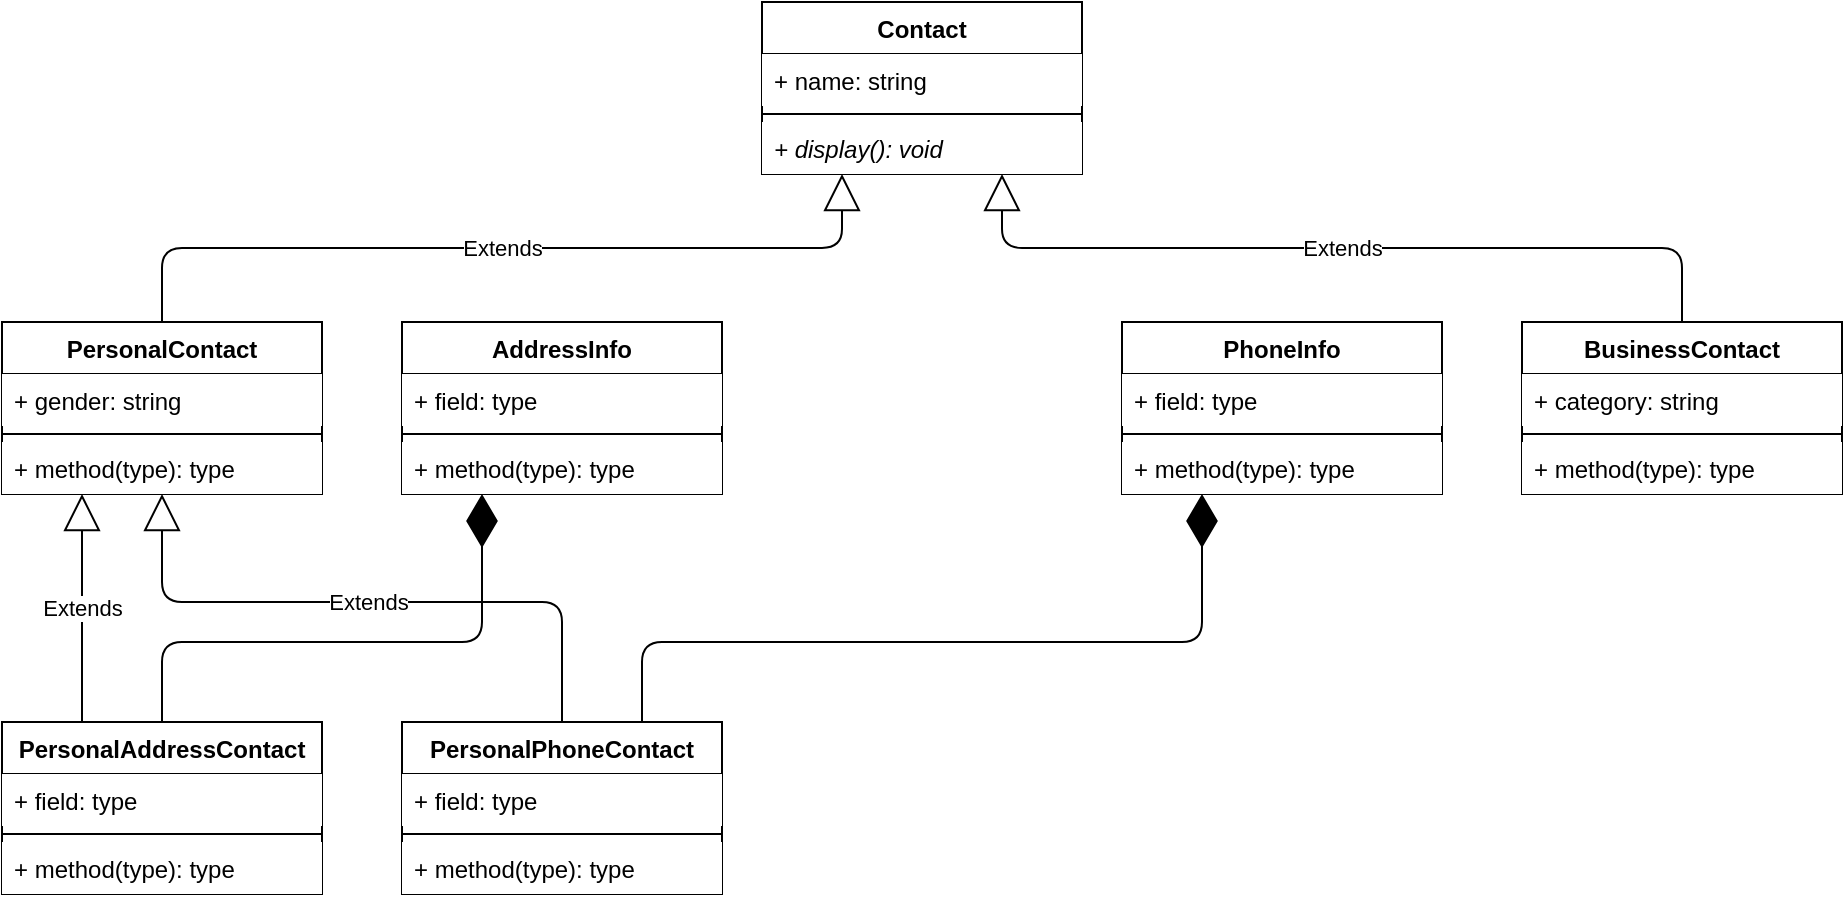 <mxfile version="14.5.8" type="github" pages="2">
  <diagram id="RXsj_S4nUaZevX5wALTk" name="Contact Hierarchy">
    <mxGraphModel dx="942" dy="583" grid="1" gridSize="10" guides="1" tooltips="1" connect="1" arrows="1" fold="1" page="1" pageScale="1" pageWidth="1000" pageHeight="1000" math="0" shadow="0">
      <root>
        <mxCell id="0" />
        <mxCell id="1" parent="0" />
        <mxCell id="fDuT555Jr4MOAWVFoyUx-1" value="Contact" style="swimlane;fontStyle=1;align=center;verticalAlign=top;childLayout=stackLayout;horizontal=1;startSize=26;horizontalStack=0;resizeParent=1;resizeParentMax=0;resizeLast=0;collapsible=1;marginBottom=0;" vertex="1" parent="1">
          <mxGeometry x="420" y="40" width="160" height="86" as="geometry" />
        </mxCell>
        <mxCell id="fDuT555Jr4MOAWVFoyUx-2" value="+ name: string" style="text;strokeColor=none;align=left;verticalAlign=top;spacingLeft=4;spacingRight=4;overflow=hidden;rotatable=0;points=[[0,0.5],[1,0.5]];portConstraint=eastwest;fillColor=#ffffff;" vertex="1" parent="fDuT555Jr4MOAWVFoyUx-1">
          <mxGeometry y="26" width="160" height="26" as="geometry" />
        </mxCell>
        <mxCell id="fDuT555Jr4MOAWVFoyUx-3" value="" style="line;strokeWidth=1;fillColor=none;align=left;verticalAlign=middle;spacingTop=-1;spacingLeft=3;spacingRight=3;rotatable=0;labelPosition=right;points=[];portConstraint=eastwest;" vertex="1" parent="fDuT555Jr4MOAWVFoyUx-1">
          <mxGeometry y="52" width="160" height="8" as="geometry" />
        </mxCell>
        <mxCell id="fDuT555Jr4MOAWVFoyUx-4" value="+ display(): void" style="text;strokeColor=none;align=left;verticalAlign=top;spacingLeft=4;spacingRight=4;overflow=hidden;rotatable=0;points=[[0,0.5],[1,0.5]];portConstraint=eastwest;fontStyle=2;fillColor=#ffffff;" vertex="1" parent="fDuT555Jr4MOAWVFoyUx-1">
          <mxGeometry y="60" width="160" height="26" as="geometry" />
        </mxCell>
        <mxCell id="fDuT555Jr4MOAWVFoyUx-6" value="PersonalContact" style="swimlane;fontStyle=1;align=center;verticalAlign=top;childLayout=stackLayout;horizontal=1;startSize=26;horizontalStack=0;resizeParent=1;resizeParentMax=0;resizeLast=0;collapsible=1;marginBottom=0;" vertex="1" parent="1">
          <mxGeometry x="40" y="200" width="160" height="86" as="geometry" />
        </mxCell>
        <mxCell id="fDuT555Jr4MOAWVFoyUx-7" value="+ gender: string" style="text;strokeColor=none;align=left;verticalAlign=top;spacingLeft=4;spacingRight=4;overflow=hidden;rotatable=0;points=[[0,0.5],[1,0.5]];portConstraint=eastwest;fillColor=#ffffff;" vertex="1" parent="fDuT555Jr4MOAWVFoyUx-6">
          <mxGeometry y="26" width="160" height="26" as="geometry" />
        </mxCell>
        <mxCell id="fDuT555Jr4MOAWVFoyUx-8" value="" style="line;strokeWidth=1;align=left;verticalAlign=middle;spacingTop=-1;spacingLeft=3;spacingRight=3;rotatable=0;labelPosition=right;points=[];portConstraint=eastwest;fillColor=none;" vertex="1" parent="fDuT555Jr4MOAWVFoyUx-6">
          <mxGeometry y="52" width="160" height="8" as="geometry" />
        </mxCell>
        <mxCell id="fDuT555Jr4MOAWVFoyUx-9" value="+ method(type): type" style="text;strokeColor=none;align=left;verticalAlign=top;spacingLeft=4;spacingRight=4;overflow=hidden;rotatable=0;points=[[0,0.5],[1,0.5]];portConstraint=eastwest;fillColor=#ffffff;" vertex="1" parent="fDuT555Jr4MOAWVFoyUx-6">
          <mxGeometry y="60" width="160" height="26" as="geometry" />
        </mxCell>
        <mxCell id="fDuT555Jr4MOAWVFoyUx-10" value="BusinessContact" style="swimlane;fontStyle=1;align=center;verticalAlign=top;childLayout=stackLayout;horizontal=1;startSize=26;horizontalStack=0;resizeParent=1;resizeParentMax=0;resizeLast=0;collapsible=1;marginBottom=0;" vertex="1" parent="1">
          <mxGeometry x="800" y="200" width="160" height="86" as="geometry" />
        </mxCell>
        <mxCell id="fDuT555Jr4MOAWVFoyUx-11" value="+ category: string" style="text;strokeColor=none;align=left;verticalAlign=top;spacingLeft=4;spacingRight=4;overflow=hidden;rotatable=0;points=[[0,0.5],[1,0.5]];portConstraint=eastwest;fillColor=#ffffff;" vertex="1" parent="fDuT555Jr4MOAWVFoyUx-10">
          <mxGeometry y="26" width="160" height="26" as="geometry" />
        </mxCell>
        <mxCell id="fDuT555Jr4MOAWVFoyUx-12" value="" style="line;strokeWidth=1;fillColor=none;align=left;verticalAlign=middle;spacingTop=-1;spacingLeft=3;spacingRight=3;rotatable=0;labelPosition=right;points=[];portConstraint=eastwest;" vertex="1" parent="fDuT555Jr4MOAWVFoyUx-10">
          <mxGeometry y="52" width="160" height="8" as="geometry" />
        </mxCell>
        <mxCell id="fDuT555Jr4MOAWVFoyUx-13" value="+ method(type): type" style="text;strokeColor=none;align=left;verticalAlign=top;spacingLeft=4;spacingRight=4;overflow=hidden;rotatable=0;points=[[0,0.5],[1,0.5]];portConstraint=eastwest;fillColor=#ffffff;" vertex="1" parent="fDuT555Jr4MOAWVFoyUx-10">
          <mxGeometry y="60" width="160" height="26" as="geometry" />
        </mxCell>
        <mxCell id="fDuT555Jr4MOAWVFoyUx-14" value="Extends" style="endArrow=block;endSize=16;endFill=0;html=1;exitX=0.5;exitY=0;exitDx=0;exitDy=0;entryX=0.25;entryY=1;entryDx=0;entryDy=0;edgeStyle=orthogonalEdgeStyle;" edge="1" parent="1" source="fDuT555Jr4MOAWVFoyUx-6" target="fDuT555Jr4MOAWVFoyUx-1">
          <mxGeometry width="160" relative="1" as="geometry">
            <mxPoint x="260" y="140" as="sourcePoint" />
            <mxPoint x="420" y="140" as="targetPoint" />
          </mxGeometry>
        </mxCell>
        <mxCell id="fDuT555Jr4MOAWVFoyUx-15" value="Extends" style="endArrow=block;endSize=16;endFill=0;html=1;exitX=0.5;exitY=0;exitDx=0;exitDy=0;entryX=0.75;entryY=1;entryDx=0;entryDy=0;edgeStyle=orthogonalEdgeStyle;" edge="1" parent="1" source="fDuT555Jr4MOAWVFoyUx-10" target="fDuT555Jr4MOAWVFoyUx-1">
          <mxGeometry width="160" relative="1" as="geometry">
            <mxPoint x="460" y="280" as="sourcePoint" />
            <mxPoint x="620" y="280" as="targetPoint" />
          </mxGeometry>
        </mxCell>
        <mxCell id="fDuT555Jr4MOAWVFoyUx-16" value="AddressInfo" style="swimlane;fontStyle=1;align=center;verticalAlign=top;childLayout=stackLayout;horizontal=1;startSize=26;horizontalStack=0;resizeParent=1;resizeParentMax=0;resizeLast=0;collapsible=1;marginBottom=0;" vertex="1" parent="1">
          <mxGeometry x="240" y="200" width="160" height="86" as="geometry">
            <mxRectangle x="240" y="200" width="100" height="26" as="alternateBounds" />
          </mxGeometry>
        </mxCell>
        <mxCell id="fDuT555Jr4MOAWVFoyUx-17" value="+ field: type" style="text;strokeColor=none;align=left;verticalAlign=top;spacingLeft=4;spacingRight=4;overflow=hidden;rotatable=0;points=[[0,0.5],[1,0.5]];portConstraint=eastwest;fillColor=#ffffff;" vertex="1" parent="fDuT555Jr4MOAWVFoyUx-16">
          <mxGeometry y="26" width="160" height="26" as="geometry" />
        </mxCell>
        <mxCell id="fDuT555Jr4MOAWVFoyUx-18" value="" style="line;strokeWidth=1;fillColor=none;align=left;verticalAlign=middle;spacingTop=-1;spacingLeft=3;spacingRight=3;rotatable=0;labelPosition=right;points=[];portConstraint=eastwest;" vertex="1" parent="fDuT555Jr4MOAWVFoyUx-16">
          <mxGeometry y="52" width="160" height="8" as="geometry" />
        </mxCell>
        <mxCell id="fDuT555Jr4MOAWVFoyUx-19" value="+ method(type): type" style="text;align=left;verticalAlign=top;spacingLeft=4;spacingRight=4;overflow=hidden;rotatable=0;points=[[0,0.5],[1,0.5]];portConstraint=eastwest;fillColor=#ffffff;" vertex="1" parent="fDuT555Jr4MOAWVFoyUx-16">
          <mxGeometry y="60" width="160" height="26" as="geometry" />
        </mxCell>
        <mxCell id="fDuT555Jr4MOAWVFoyUx-20" value="PhoneInfo" style="swimlane;fontStyle=1;align=center;verticalAlign=top;childLayout=stackLayout;horizontal=1;startSize=26;horizontalStack=0;resizeParent=1;resizeParentMax=0;resizeLast=0;collapsible=1;marginBottom=0;" vertex="1" parent="1">
          <mxGeometry x="600" y="200" width="160" height="86" as="geometry" />
        </mxCell>
        <mxCell id="fDuT555Jr4MOAWVFoyUx-21" value="+ field: type" style="text;strokeColor=none;align=left;verticalAlign=top;spacingLeft=4;spacingRight=4;overflow=hidden;rotatable=0;points=[[0,0.5],[1,0.5]];portConstraint=eastwest;fillColor=#ffffff;" vertex="1" parent="fDuT555Jr4MOAWVFoyUx-20">
          <mxGeometry y="26" width="160" height="26" as="geometry" />
        </mxCell>
        <mxCell id="fDuT555Jr4MOAWVFoyUx-22" value="" style="line;strokeWidth=1;fillColor=none;align=left;verticalAlign=middle;spacingTop=-1;spacingLeft=3;spacingRight=3;rotatable=0;labelPosition=right;points=[];portConstraint=eastwest;" vertex="1" parent="fDuT555Jr4MOAWVFoyUx-20">
          <mxGeometry y="52" width="160" height="8" as="geometry" />
        </mxCell>
        <mxCell id="fDuT555Jr4MOAWVFoyUx-23" value="+ method(type): type" style="text;strokeColor=none;align=left;verticalAlign=top;spacingLeft=4;spacingRight=4;overflow=hidden;rotatable=0;points=[[0,0.5],[1,0.5]];portConstraint=eastwest;fillColor=#ffffff;" vertex="1" parent="fDuT555Jr4MOAWVFoyUx-20">
          <mxGeometry y="60" width="160" height="26" as="geometry" />
        </mxCell>
        <mxCell id="fDuT555Jr4MOAWVFoyUx-24" value="PersonalAddressContact" style="swimlane;fontStyle=1;align=center;verticalAlign=top;childLayout=stackLayout;horizontal=1;startSize=26;horizontalStack=0;resizeParent=1;resizeParentMax=0;resizeLast=0;collapsible=1;marginBottom=0;" vertex="1" parent="1">
          <mxGeometry x="40" y="400" width="160" height="86" as="geometry" />
        </mxCell>
        <mxCell id="fDuT555Jr4MOAWVFoyUx-25" value="+ field: type" style="text;strokeColor=none;align=left;verticalAlign=top;spacingLeft=4;spacingRight=4;overflow=hidden;rotatable=0;points=[[0,0.5],[1,0.5]];portConstraint=eastwest;fillColor=#ffffff;" vertex="1" parent="fDuT555Jr4MOAWVFoyUx-24">
          <mxGeometry y="26" width="160" height="26" as="geometry" />
        </mxCell>
        <mxCell id="fDuT555Jr4MOAWVFoyUx-26" value="" style="line;strokeWidth=1;fillColor=none;align=left;verticalAlign=middle;spacingTop=-1;spacingLeft=3;spacingRight=3;rotatable=0;labelPosition=right;points=[];portConstraint=eastwest;" vertex="1" parent="fDuT555Jr4MOAWVFoyUx-24">
          <mxGeometry y="52" width="160" height="8" as="geometry" />
        </mxCell>
        <mxCell id="fDuT555Jr4MOAWVFoyUx-27" value="+ method(type): type" style="text;strokeColor=none;align=left;verticalAlign=top;spacingLeft=4;spacingRight=4;overflow=hidden;rotatable=0;points=[[0,0.5],[1,0.5]];portConstraint=eastwest;fillColor=#ffffff;" vertex="1" parent="fDuT555Jr4MOAWVFoyUx-24">
          <mxGeometry y="60" width="160" height="26" as="geometry" />
        </mxCell>
        <mxCell id="fDuT555Jr4MOAWVFoyUx-30" value="" style="endArrow=diamondThin;endFill=1;endSize=24;html=1;exitX=0.5;exitY=0;exitDx=0;exitDy=0;entryX=0.25;entryY=1;entryDx=0;entryDy=0;edgeStyle=orthogonalEdgeStyle;" edge="1" parent="1" source="fDuT555Jr4MOAWVFoyUx-24" target="fDuT555Jr4MOAWVFoyUx-16">
          <mxGeometry width="160" relative="1" as="geometry">
            <mxPoint x="200" y="350" as="sourcePoint" />
            <mxPoint x="280" y="290" as="targetPoint" />
            <Array as="points">
              <mxPoint x="120" y="360" />
              <mxPoint x="280" y="360" />
            </Array>
          </mxGeometry>
        </mxCell>
        <mxCell id="fDuT555Jr4MOAWVFoyUx-31" value="Extends" style="endArrow=block;endSize=16;endFill=0;html=1;exitX=0.25;exitY=0;exitDx=0;exitDy=0;entryX=0.25;entryY=1;entryDx=0;entryDy=0;" edge="1" parent="1" source="fDuT555Jr4MOAWVFoyUx-24" target="fDuT555Jr4MOAWVFoyUx-6">
          <mxGeometry width="160" relative="1" as="geometry">
            <mxPoint x="120" y="340" as="sourcePoint" />
            <mxPoint x="80" y="300" as="targetPoint" />
          </mxGeometry>
        </mxCell>
        <mxCell id="fDuT555Jr4MOAWVFoyUx-32" value="PersonalPhoneContact" style="swimlane;fontStyle=1;align=center;verticalAlign=top;childLayout=stackLayout;horizontal=1;startSize=26;horizontalStack=0;resizeParent=1;resizeParentMax=0;resizeLast=0;collapsible=1;marginBottom=0;" vertex="1" parent="1">
          <mxGeometry x="240" y="400" width="160" height="86" as="geometry" />
        </mxCell>
        <mxCell id="fDuT555Jr4MOAWVFoyUx-33" value="+ field: type" style="text;align=left;verticalAlign=top;spacingLeft=4;spacingRight=4;overflow=hidden;rotatable=0;points=[[0,0.5],[1,0.5]];portConstraint=eastwest;fillColor=#ffffff;" vertex="1" parent="fDuT555Jr4MOAWVFoyUx-32">
          <mxGeometry y="26" width="160" height="26" as="geometry" />
        </mxCell>
        <mxCell id="fDuT555Jr4MOAWVFoyUx-34" value="" style="line;strokeWidth=1;fillColor=none;align=left;verticalAlign=middle;spacingTop=-1;spacingLeft=3;spacingRight=3;rotatable=0;labelPosition=right;points=[];portConstraint=eastwest;" vertex="1" parent="fDuT555Jr4MOAWVFoyUx-32">
          <mxGeometry y="52" width="160" height="8" as="geometry" />
        </mxCell>
        <mxCell id="fDuT555Jr4MOAWVFoyUx-35" value="+ method(type): type" style="text;strokeColor=none;align=left;verticalAlign=top;spacingLeft=4;spacingRight=4;overflow=hidden;rotatable=0;points=[[0,0.5],[1,0.5]];portConstraint=eastwest;fillColor=#ffffff;" vertex="1" parent="fDuT555Jr4MOAWVFoyUx-32">
          <mxGeometry y="60" width="160" height="26" as="geometry" />
        </mxCell>
        <mxCell id="fDuT555Jr4MOAWVFoyUx-36" value="" style="endArrow=diamondThin;endFill=1;endSize=24;html=1;exitX=0.75;exitY=0;exitDx=0;exitDy=0;entryX=0.25;entryY=1;entryDx=0;entryDy=0;edgeStyle=orthogonalEdgeStyle;" edge="1" parent="1" source="fDuT555Jr4MOAWVFoyUx-32" target="fDuT555Jr4MOAWVFoyUx-20">
          <mxGeometry width="160" relative="1" as="geometry">
            <mxPoint x="410" y="390" as="sourcePoint" />
            <mxPoint x="570" y="390" as="targetPoint" />
            <Array as="points">
              <mxPoint x="360" y="360" />
              <mxPoint x="640" y="360" />
            </Array>
          </mxGeometry>
        </mxCell>
        <mxCell id="fDuT555Jr4MOAWVFoyUx-37" value="Extends" style="endArrow=block;endSize=16;endFill=0;html=1;exitX=0.5;exitY=0;exitDx=0;exitDy=0;entryX=0.5;entryY=1;entryDx=0;entryDy=0;edgeStyle=orthogonalEdgeStyle;" edge="1" parent="1" source="fDuT555Jr4MOAWVFoyUx-32" target="fDuT555Jr4MOAWVFoyUx-6">
          <mxGeometry width="160" relative="1" as="geometry">
            <mxPoint x="220" y="280" as="sourcePoint" />
            <mxPoint x="380" y="280" as="targetPoint" />
            <Array as="points">
              <mxPoint x="320" y="340" />
              <mxPoint x="120" y="340" />
            </Array>
          </mxGeometry>
        </mxCell>
      </root>
    </mxGraphModel>
  </diagram>
  <diagram id="2uqUJE8ranXwRgDaMAfw" name="DMS">
    <mxGraphModel dx="1108" dy="686" grid="1" gridSize="10" guides="1" tooltips="1" connect="1" arrows="1" fold="1" page="1" pageScale="1" pageWidth="1000" pageHeight="1000" math="0" shadow="0">
      <root>
        <mxCell id="BJADAyWLxiC1vDJ9y815-0" />
        <mxCell id="BJADAyWLxiC1vDJ9y815-1" parent="BJADAyWLxiC1vDJ9y815-0" />
      </root>
    </mxGraphModel>
  </diagram>
</mxfile>

